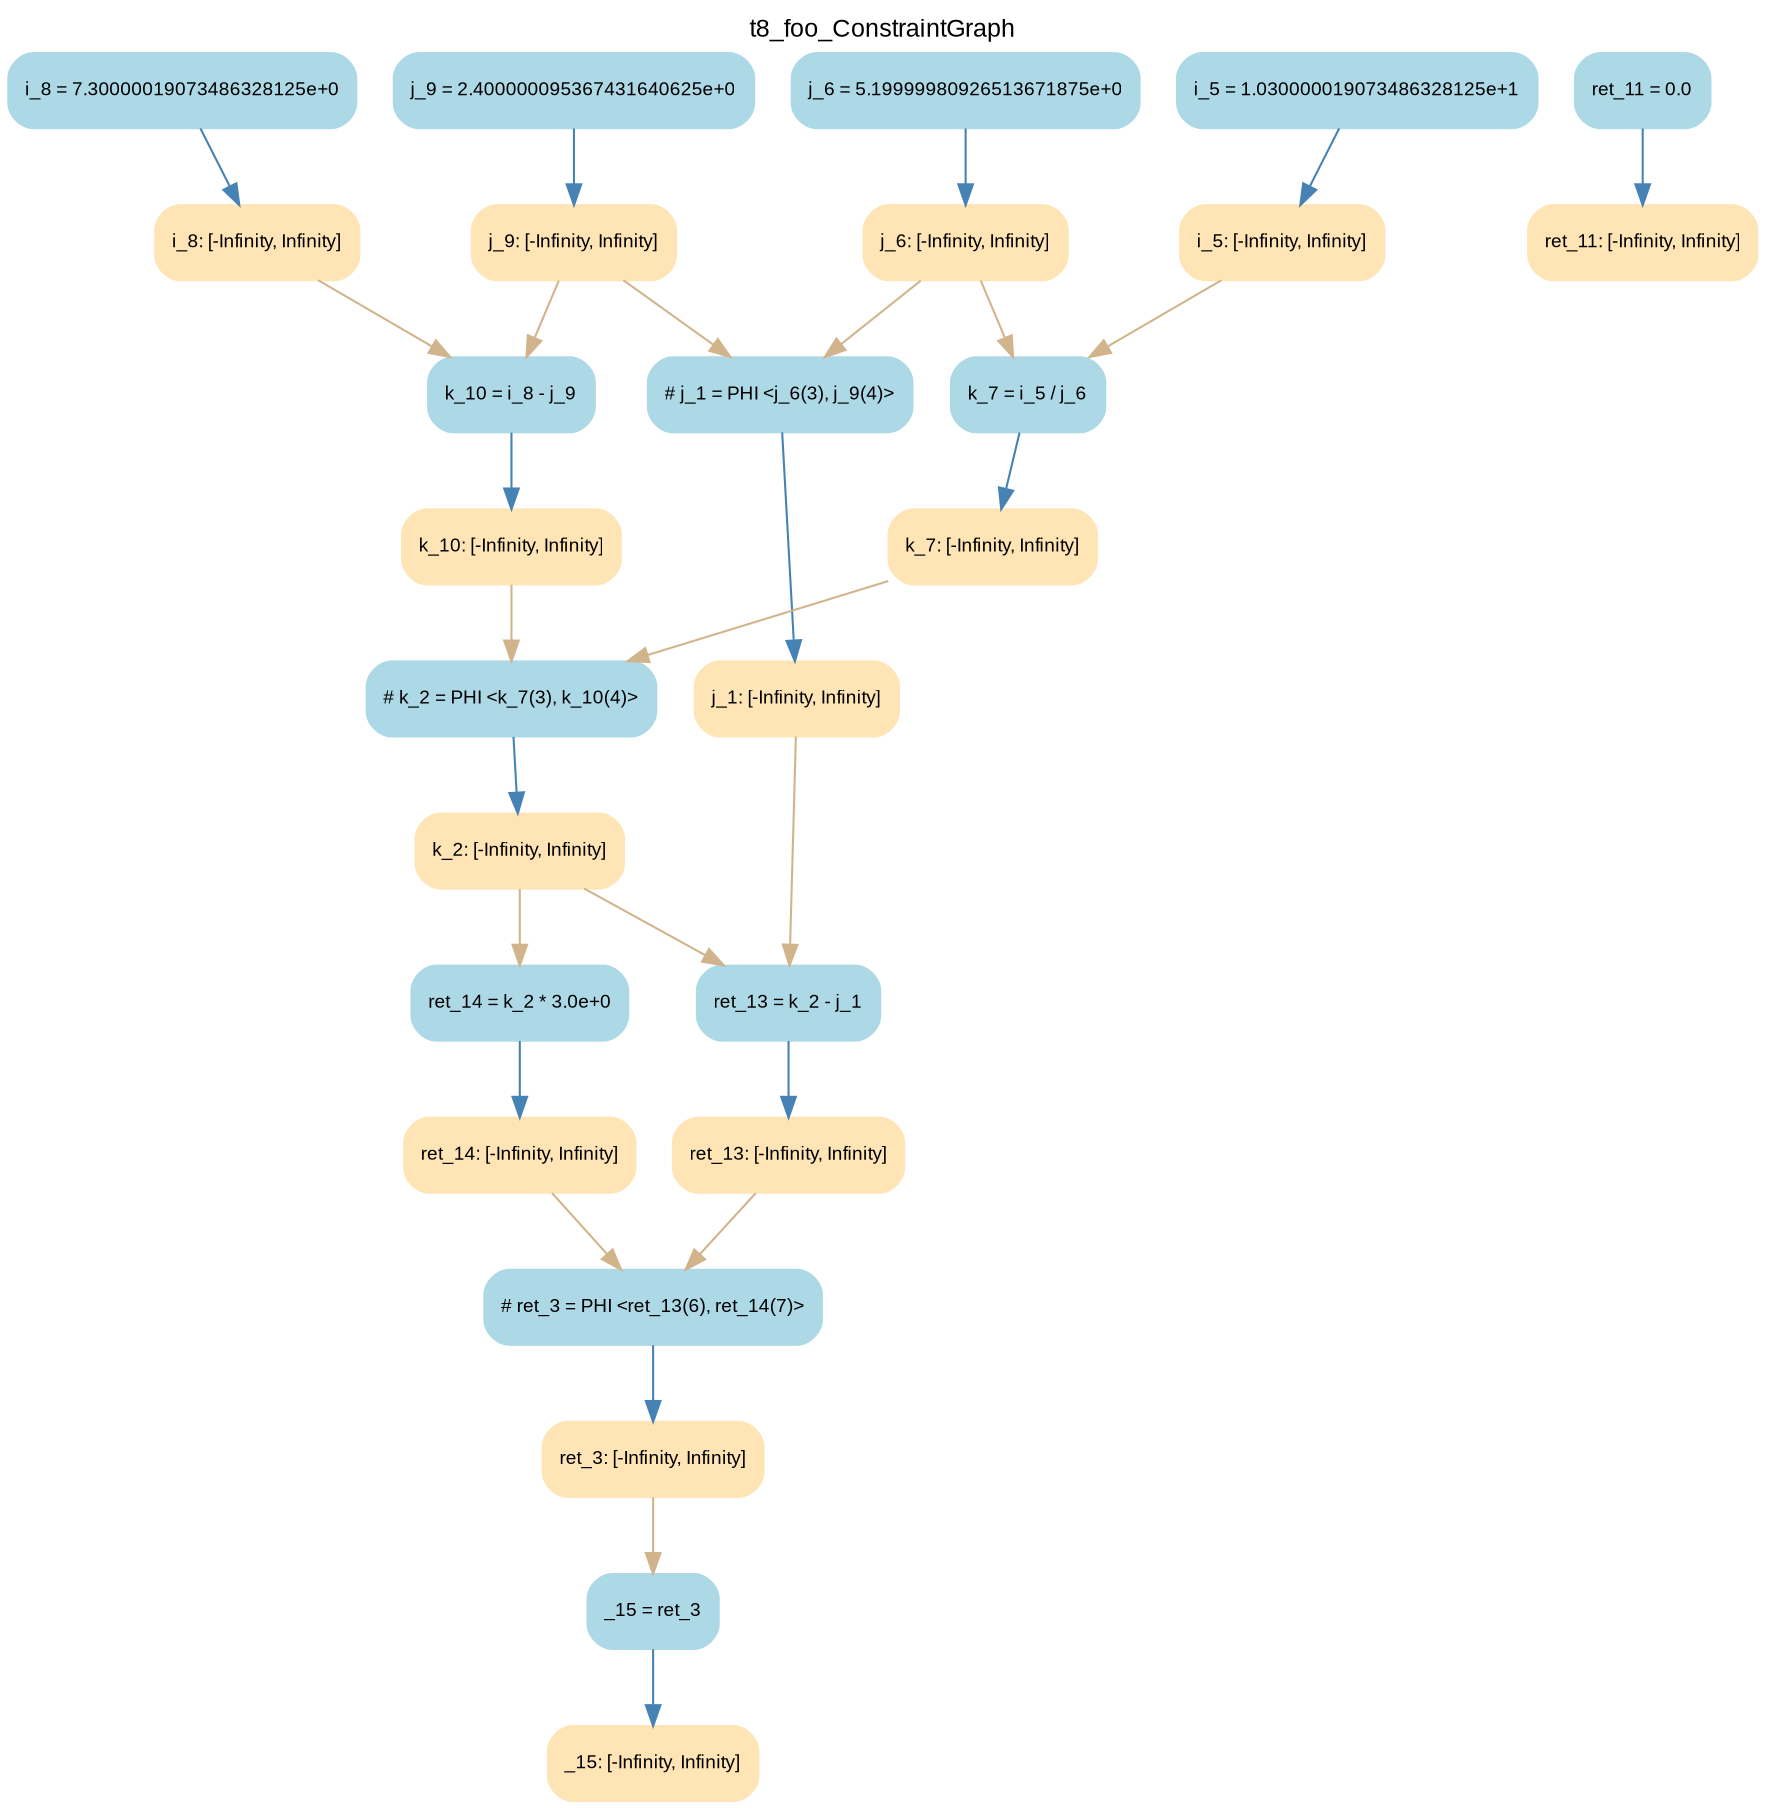 digraph t8_foo_ConstraintGraph { 
	label=t8_foo_ConstraintGraph
	center=true
	labelloc=top
	fontname=Arial
	fontsize=12
	edge[fontname=Arial, fontsize=10]
	node[fontname=Arial, fontsize=9]

		Node_0 -> Node_1 [color=steelblue]
		Node_2 -> Node_3 [color=steelblue]
		Node_4 -> Node_5 [color=steelblue]
		Node_6 -> Node_7 [color=steelblue]
		Node_8 -> Node_9 [color=steelblue]
		Node_10 -> Node_11 [color=steelblue]
		Node_12 -> Node_13 [color=steelblue]
		Node_14 -> Node_15 [color=steelblue]
		Node_16 -> Node_17 [color=steelblue]
		Node_18 -> Node_19 [color=steelblue]
		Node_20 -> Node_21 [color=steelblue]
		Node_22 -> Node_23 [color=steelblue]
		Node_24 -> Node_25 [color=steelblue]
		Node_15 -> Node_22 [color=tan]
		Node_1 -> Node_16 [color=tan]
		Node_1 -> Node_24 [color=tan]
		Node_13 -> Node_10 [color=tan]
		Node_13 -> Node_22 [color=tan]
		Node_17 -> Node_18 [color=tan]
		Node_19 -> Node_4 [color=tan]
		Node_7 -> Node_8 [color=tan]
		Node_25 -> Node_18 [color=tan]
		Node_9 -> Node_0 [color=tan]
		Node_11 -> Node_24 [color=tan]
		Node_23 -> Node_0 [color=tan]
		Node_21 -> Node_8 [color=tan]
		Node_21 -> Node_10 [color=tan]

	Node_0 [fillcolor=lightblue, color=lightblue, shape=Mrecord, style=filled, label="{ # k_2 = PHI \<k_7(3), k_10(4)\> }"]
	Node_2 [fillcolor=lightblue, color=lightblue, shape=Mrecord, style=filled, label="{ ret_11 = 0.0 }"]
	Node_4 [fillcolor=lightblue, color=lightblue, shape=Mrecord, style=filled, label="{ _15 = ret_3 }"]
	Node_6 [fillcolor=lightblue, color=lightblue, shape=Mrecord, style=filled, label="{ i_8 = 7.30000019073486328125e+0 }"]
	Node_8 [fillcolor=lightblue, color=lightblue, shape=Mrecord, style=filled, label="{ k_10 = i_8 - j_9 }"]
	Node_10 [fillcolor=lightblue, color=lightblue, shape=Mrecord, style=filled, label="{ # j_1 = PHI \<j_6(3), j_9(4)\> }"]
	Node_12 [fillcolor=lightblue, color=lightblue, shape=Mrecord, style=filled, label="{ j_6 = 5.19999980926513671875e+0 }"]
	Node_14 [fillcolor=lightblue, color=lightblue, shape=Mrecord, style=filled, label="{ i_5 = 1.030000019073486328125e+1 }"]
	Node_16 [fillcolor=lightblue, color=lightblue, shape=Mrecord, style=filled, label="{ ret_14 = k_2 * 3.0e+0 }"]
	Node_18 [fillcolor=lightblue, color=lightblue, shape=Mrecord, style=filled, label="{ # ret_3 = PHI \<ret_13(6), ret_14(7)\> }"]
	Node_20 [fillcolor=lightblue, color=lightblue, shape=Mrecord, style=filled, label="{ j_9 = 2.400000095367431640625e+0 }"]
	Node_22 [fillcolor=lightblue, color=lightblue, shape=Mrecord, style=filled, label="{ k_7 = i_5 / j_6 }"]
	Node_24 [fillcolor=lightblue, color=lightblue, shape=Mrecord, style=filled, label="{ ret_13 = k_2 - j_1 }"]
	Node_15 [fillcolor=moccasin, color=moccasin, shape=Mrecord, style=filled, label="{ i_5: \[-Infinity, Infinity\] }"]
	Node_1 [fillcolor=moccasin, color=moccasin, shape=Mrecord, style=filled, label="{ k_2: \[-Infinity, Infinity\] }"]
	Node_13 [fillcolor=moccasin, color=moccasin, shape=Mrecord, style=filled, label="{ j_6: \[-Infinity, Infinity\] }"]
	Node_17 [fillcolor=moccasin, color=moccasin, shape=Mrecord, style=filled, label="{ ret_14: \[-Infinity, Infinity\] }"]
	Node_19 [fillcolor=moccasin, color=moccasin, shape=Mrecord, style=filled, label="{ ret_3: \[-Infinity, Infinity\] }"]
	Node_7 [fillcolor=moccasin, color=moccasin, shape=Mrecord, style=filled, label="{ i_8: \[-Infinity, Infinity\] }"]
	Node_25 [fillcolor=moccasin, color=moccasin, shape=Mrecord, style=filled, label="{ ret_13: \[-Infinity, Infinity\] }"]
	Node_9 [fillcolor=moccasin, color=moccasin, shape=Mrecord, style=filled, label="{ k_10: \[-Infinity, Infinity\] }"]
	Node_11 [fillcolor=moccasin, color=moccasin, shape=Mrecord, style=filled, label="{ j_1: \[-Infinity, Infinity\] }"]
	Node_5 [fillcolor=moccasin, color=moccasin, shape=Mrecord, style=filled, label="{ _15: \[-Infinity, Infinity\] }"]
	Node_23 [fillcolor=moccasin, color=moccasin, shape=Mrecord, style=filled, label="{ k_7: \[-Infinity, Infinity\] }"]
	Node_3 [fillcolor=moccasin, color=moccasin, shape=Mrecord, style=filled, label="{ ret_11: \[-Infinity, Infinity\] }"]
	Node_21 [fillcolor=moccasin, color=moccasin, shape=Mrecord, style=filled, label="{ j_9: \[-Infinity, Infinity\] }"]
}

